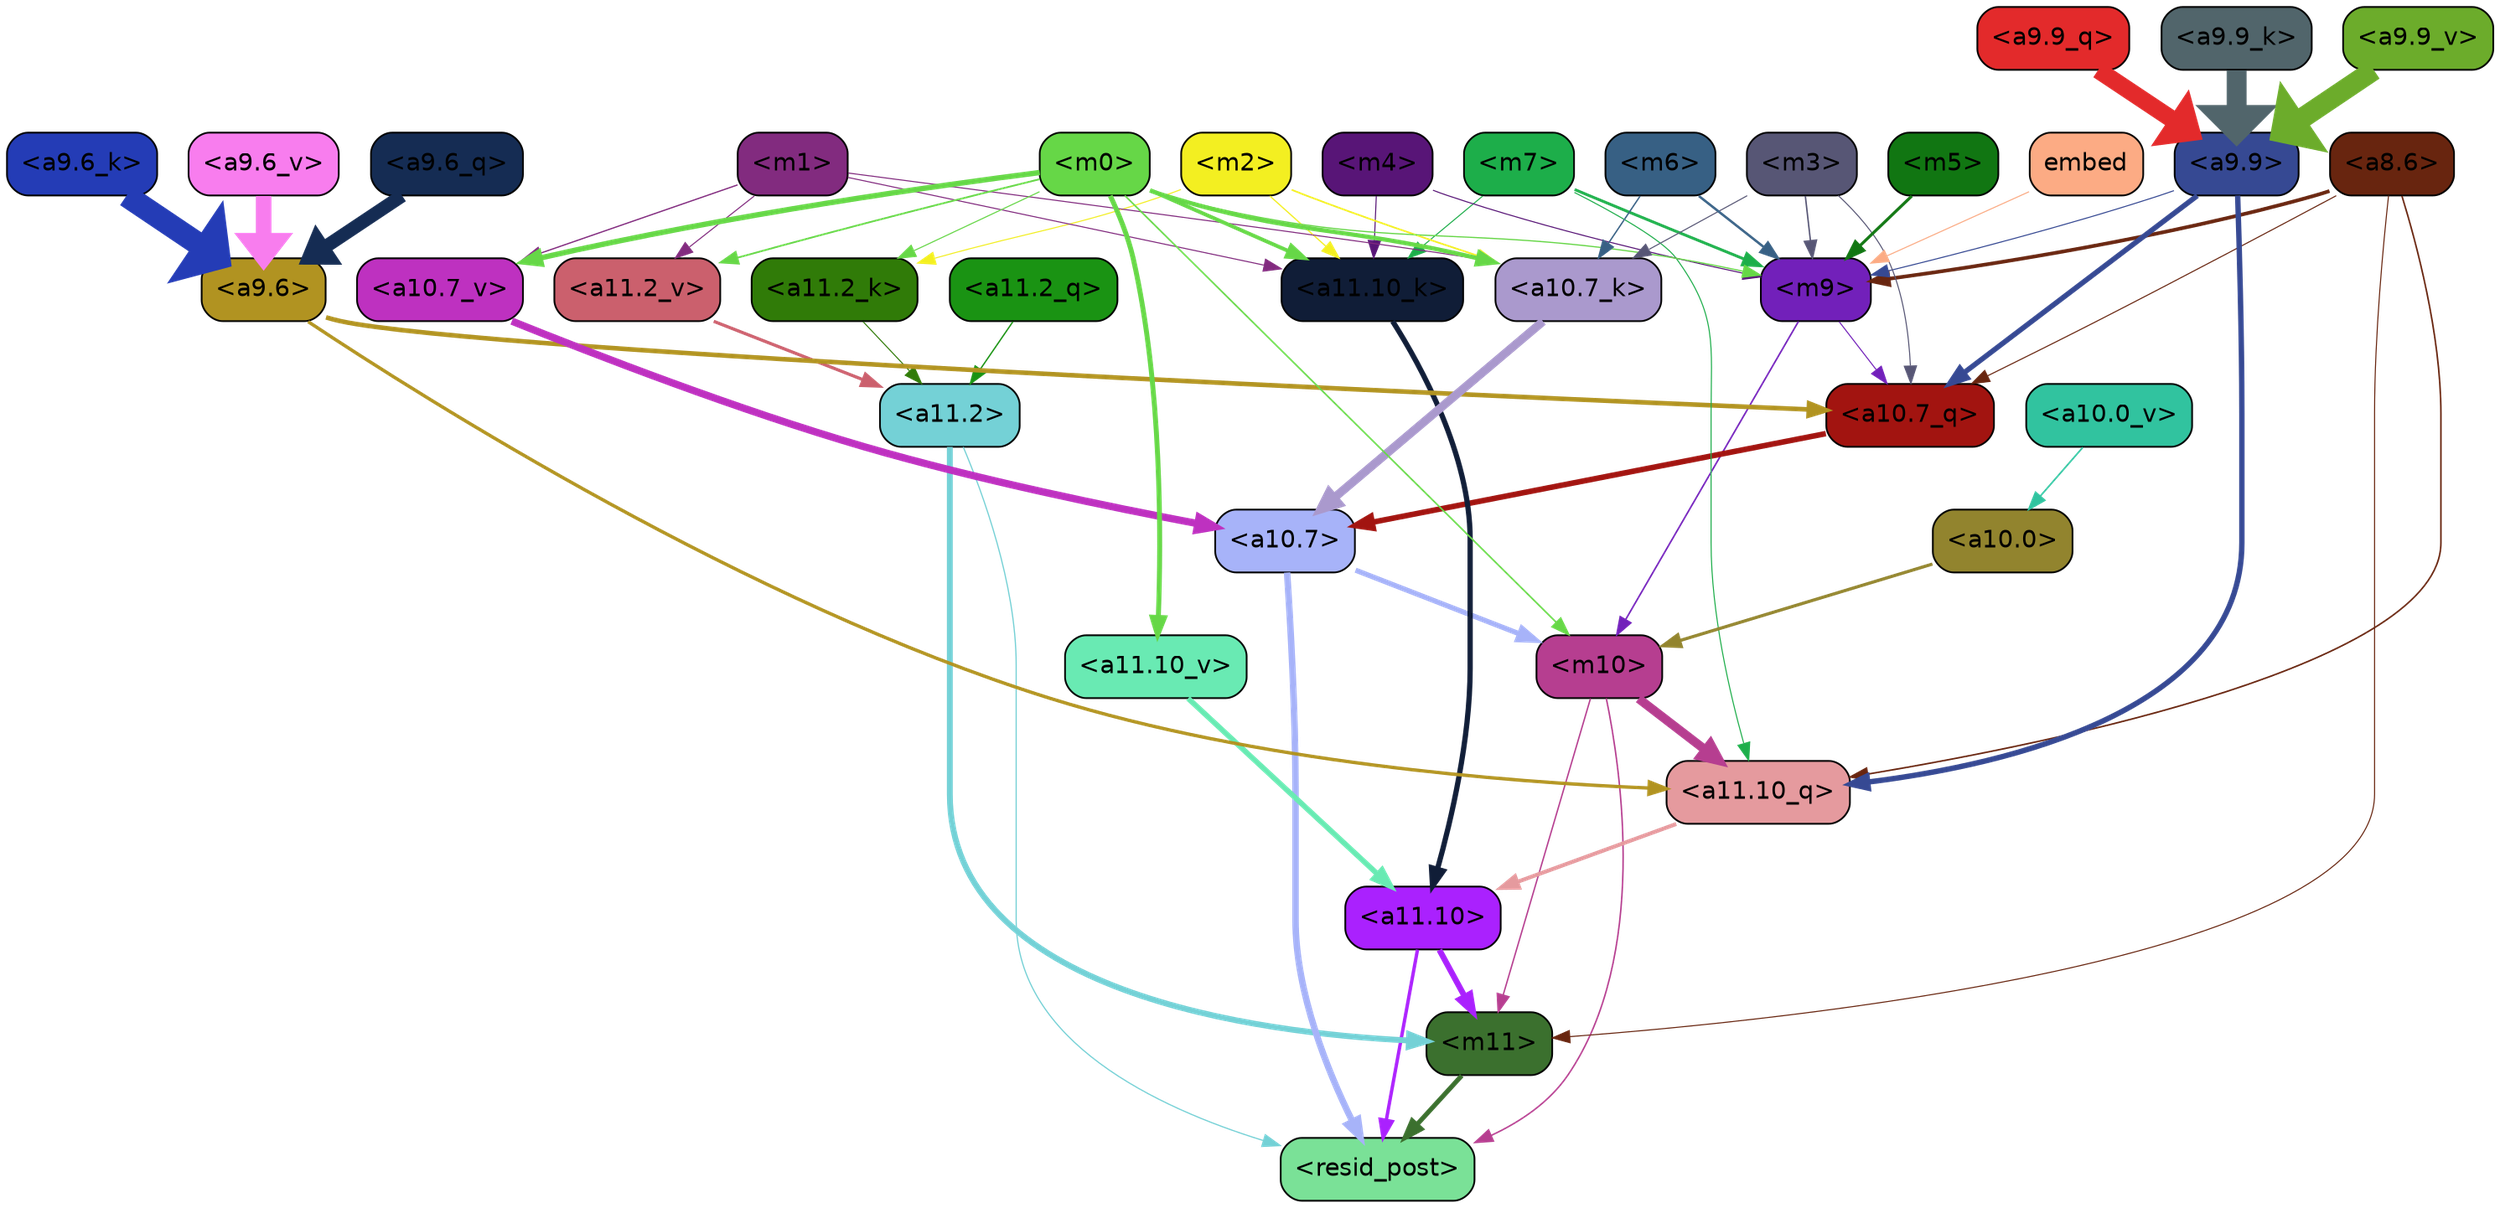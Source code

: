 strict digraph "" {
	graph [bgcolor=transparent,
		layout=dot,
		overlap=false,
		splines=true
	];
	"<m11>"	[color=black,
		fillcolor="#3b702e",
		fontname=Helvetica,
		shape=box,
		style="filled, rounded"];
	"<resid_post>"	[color=black,
		fillcolor="#7ae197",
		fontname=Helvetica,
		shape=box,
		style="filled, rounded"];
	"<m11>" -> "<resid_post>"	[color="#3b702e",
		penwidth=2.702841281890869];
	"<a11.10>"	[color=black,
		fillcolor="#aa21fe",
		fontname=Helvetica,
		shape=box,
		style="filled, rounded"];
	"<a11.10>" -> "<m11>"	[color="#aa21fe",
		penwidth=3.3565988540649414];
	"<a11.10>" -> "<resid_post>"	[color="#aa21fe",
		penwidth=1.9347846508026123];
	"<a11.2>"	[color=black,
		fillcolor="#74d1d6",
		fontname=Helvetica,
		shape=box,
		style="filled, rounded"];
	"<a11.2>" -> "<m11>"	[color="#74d1d6",
		penwidth=3.357710838317871];
	"<a11.2>" -> "<resid_post>"	[color="#74d1d6",
		penwidth=0.6756799221038818];
	"<m10>"	[color=black,
		fillcolor="#b63e90",
		fontname=Helvetica,
		shape=box,
		style="filled, rounded"];
	"<m10>" -> "<m11>"	[color="#b63e90",
		penwidth=0.7995781898498535];
	"<m10>" -> "<resid_post>"	[color="#b63e90",
		penwidth=0.84842848777771];
	"<a11.10_q>"	[color=black,
		fillcolor="#e59a9e",
		fontname=Helvetica,
		shape=box,
		style="filled, rounded"];
	"<m10>" -> "<a11.10_q>"	[color="#b63e90",
		penwidth=5.131217956542969];
	"<a10.7>"	[color=black,
		fillcolor="#a7b3f9",
		fontname=Helvetica,
		shape=box,
		style="filled, rounded"];
	"<a10.7>" -> "<resid_post>"	[color="#a7b3f9",
		penwidth=3.701959013938904];
	"<a10.7>" -> "<m10>"	[color="#a7b3f9",
		penwidth=2.9233598709106445];
	"<a8.6>"	[color=black,
		fillcolor="#68250f",
		fontname=Helvetica,
		shape=box,
		style="filled, rounded"];
	"<a8.6>" -> "<m11>"	[color="#68250f",
		penwidth=0.6];
	"<a8.6>" -> "<a11.10_q>"	[color="#68250f",
		penwidth=0.8920164108276367];
	"<m9>"	[color=black,
		fillcolor="#7220ba",
		fontname=Helvetica,
		shape=box,
		style="filled, rounded"];
	"<a8.6>" -> "<m9>"	[color="#68250f",
		penwidth=2.0895538330078125];
	"<a10.7_q>"	[color=black,
		fillcolor="#a21410",
		fontname=Helvetica,
		shape=box,
		style="filled, rounded"];
	"<a8.6>" -> "<a10.7_q>"	[color="#68250f",
		penwidth=0.6];
	"<a11.10_q>" -> "<a11.10>"	[color="#e59a9e",
		penwidth=2.230653762817383];
	"<a11.2_q>"	[color=black,
		fillcolor="#1a9313",
		fontname=Helvetica,
		shape=box,
		style="filled, rounded"];
	"<a11.2_q>" -> "<a11.2>"	[color="#1a9313",
		penwidth=0.7805061340332031];
	"<a11.10_k>"	[color=black,
		fillcolor="#101d37",
		fontname=Helvetica,
		shape=box,
		style="filled, rounded"];
	"<a11.10_k>" -> "<a11.10>"	[color="#101d37",
		penwidth=3.010073661804199];
	"<a11.2_k>"	[color=black,
		fillcolor="#307b08",
		fontname=Helvetica,
		shape=box,
		style="filled, rounded"];
	"<a11.2_k>" -> "<a11.2>"	[color="#307b08",
		penwidth=0.6];
	"<a11.10_v>"	[color=black,
		fillcolor="#69eab3",
		fontname=Helvetica,
		shape=box,
		style="filled, rounded"];
	"<a11.10_v>" -> "<a11.10>"	[color="#69eab3",
		penwidth=3.0961761474609375];
	"<a11.2_v>"	[color=black,
		fillcolor="#cb606d",
		fontname=Helvetica,
		shape=box,
		style="filled, rounded"];
	"<a11.2_v>" -> "<a11.2>"	[color="#cb606d",
		penwidth=1.7951231002807617];
	"<a9.9>"	[color=black,
		fillcolor="#364993",
		fontname=Helvetica,
		shape=box,
		style="filled, rounded"];
	"<a9.9>" -> "<a11.10_q>"	[color="#364993",
		penwidth=3.086172103881836];
	"<a9.9>" -> "<m9>"	[color="#364993",
		penwidth=0.6];
	"<a9.9>" -> "<a10.7_q>"	[color="#364993",
		penwidth=2.9829912185668945];
	"<a9.6>"	[color=black,
		fillcolor="#b19321",
		fontname=Helvetica,
		shape=box,
		style="filled, rounded"];
	"<a9.6>" -> "<a11.10_q>"	[color="#b19321",
		penwidth=1.9188203811645508];
	"<a9.6>" -> "<a10.7_q>"	[color="#b19321",
		penwidth=2.6223926544189453];
	"<m7>"	[color=black,
		fillcolor="#1dae4a",
		fontname=Helvetica,
		shape=box,
		style="filled, rounded"];
	"<m7>" -> "<a11.10_q>"	[color="#1dae4a",
		penwidth=0.6];
	"<m7>" -> "<a11.10_k>"	[color="#1dae4a",
		penwidth=0.6];
	"<m7>" -> "<m9>"	[color="#1dae4a",
		penwidth=1.602376937866211];
	"<m4>"	[color=black,
		fillcolor="#581577",
		fontname=Helvetica,
		shape=box,
		style="filled, rounded"];
	"<m4>" -> "<a11.10_k>"	[color="#581577",
		penwidth=0.6];
	"<m4>" -> "<m9>"	[color="#581577",
		penwidth=0.6];
	"<m2>"	[color=black,
		fillcolor="#f3ef21",
		fontname=Helvetica,
		shape=box,
		style="filled, rounded"];
	"<m2>" -> "<a11.10_k>"	[color="#f3ef21",
		penwidth=0.7053709030151367];
	"<m2>" -> "<a11.2_k>"	[color="#f3ef21",
		penwidth=0.6];
	"<a10.7_k>"	[color=black,
		fillcolor="#aa99cd",
		fontname=Helvetica,
		shape=box,
		style="filled, rounded"];
	"<m2>" -> "<a10.7_k>"	[color="#f3ef21",
		penwidth=0.9458351135253906];
	"<m1>"	[color=black,
		fillcolor="#822b7f",
		fontname=Helvetica,
		shape=box,
		style="filled, rounded"];
	"<m1>" -> "<a11.10_k>"	[color="#822b7f",
		penwidth=0.6];
	"<m1>" -> "<a11.2_v>"	[color="#822b7f",
		penwidth=0.6];
	"<m1>" -> "<a10.7_k>"	[color="#822b7f",
		penwidth=0.6];
	"<a10.7_v>"	[color=black,
		fillcolor="#be31c0",
		fontname=Helvetica,
		shape=box,
		style="filled, rounded"];
	"<m1>" -> "<a10.7_v>"	[color="#822b7f",
		penwidth=0.7276821136474609];
	"<m0>"	[color=black,
		fillcolor="#66d747",
		fontname=Helvetica,
		shape=box,
		style="filled, rounded"];
	"<m0>" -> "<m10>"	[color="#66d747",
		penwidth=0.9029474258422852];
	"<m0>" -> "<a11.10_k>"	[color="#66d747",
		penwidth=2.144052505493164];
	"<m0>" -> "<a11.2_k>"	[color="#66d747",
		penwidth=0.6134786605834961];
	"<m0>" -> "<a11.10_v>"	[color="#66d747",
		penwidth=2.813839912414551];
	"<m0>" -> "<a11.2_v>"	[color="#66d747",
		penwidth=0.9900531768798828];
	"<m0>" -> "<m9>"	[color="#66d747",
		penwidth=0.6837482452392578];
	"<m0>" -> "<a10.7_k>"	[color="#66d747",
		penwidth=2.4311294555664062];
	"<m0>" -> "<a10.7_v>"	[color="#66d747",
		penwidth=3.061185836791992];
	"<a10.0>"	[color=black,
		fillcolor="#92842e",
		fontname=Helvetica,
		shape=box,
		style="filled, rounded"];
	"<a10.0>" -> "<m10>"	[color="#92842e",
		penwidth=1.7953290939331055];
	"<m9>" -> "<m10>"	[color="#7220ba",
		penwidth=0.8976783752441406];
	"<m9>" -> "<a10.7_q>"	[color="#7220ba",
		penwidth=0.6];
	"<a10.7_q>" -> "<a10.7>"	[color="#a21410",
		penwidth=3.1667375564575195];
	"<a10.7_k>" -> "<a10.7>"	[color="#aa99cd",
		penwidth=4.86921501159668];
	"<a10.7_v>" -> "<a10.7>"	[color="#be31c0",
		penwidth=4.189113616943359];
	"<a10.0_v>"	[color=black,
		fillcolor="#31c39f",
		fontname=Helvetica,
		shape=box,
		style="filled, rounded"];
	"<a10.0_v>" -> "<a10.0>"	[color="#31c39f",
		penwidth=0.9297943115234375];
	"<m3>"	[color=black,
		fillcolor="#575675",
		fontname=Helvetica,
		shape=box,
		style="filled, rounded"];
	"<m3>" -> "<m9>"	[color="#575675",
		penwidth=0.8340511322021484];
	"<m3>" -> "<a10.7_q>"	[color="#575675",
		penwidth=0.6];
	"<m3>" -> "<a10.7_k>"	[color="#575675",
		penwidth=0.6];
	"<m6>"	[color=black,
		fillcolor="#376084",
		fontname=Helvetica,
		shape=box,
		style="filled, rounded"];
	"<m6>" -> "<m9>"	[color="#376084",
		penwidth=1.3627052307128906];
	"<m6>" -> "<a10.7_k>"	[color="#376084",
		penwidth=0.7860317230224609];
	"<m5>"	[color=black,
		fillcolor="#117612",
		fontname=Helvetica,
		shape=box,
		style="filled, rounded"];
	"<m5>" -> "<m9>"	[color="#117612",
		penwidth=1.681243896484375];
	embed	[color=black,
		fillcolor="#fcab84",
		fontname=Helvetica,
		shape=box,
		style="filled, rounded"];
	embed -> "<m9>"	[color="#fcab84",
		penwidth=0.6];
	"<a9.9_q>"	[color=black,
		fillcolor="#e32a2b",
		fontname=Helvetica,
		shape=box,
		style="filled, rounded"];
	"<a9.9_q>" -> "<a9.9>"	[color="#e32a2b",
		penwidth=9.939762115478516];
	"<a9.6_q>"	[color=black,
		fillcolor="#152c53",
		fontname=Helvetica,
		shape=box,
		style="filled, rounded"];
	"<a9.6_q>" -> "<a9.6>"	[color="#152c53",
		penwidth=7.661715507507324];
	"<a9.9_k>"	[color=black,
		fillcolor="#51656b",
		fontname=Helvetica,
		shape=box,
		style="filled, rounded"];
	"<a9.9_k>" -> "<a9.9>"	[color="#51656b",
		penwidth=11.399191856384277];
	"<a9.6_k>"	[color=black,
		fillcolor="#243cb6",
		fontname=Helvetica,
		shape=box,
		style="filled, rounded"];
	"<a9.6_k>" -> "<a9.6>"	[color="#243cb6",
		penwidth=13.081165313720703];
	"<a9.9_v>"	[color=black,
		fillcolor="#6cac2b",
		fontname=Helvetica,
		shape=box,
		style="filled, rounded"];
	"<a9.9_v>" -> "<a9.9>"	[color="#6cac2b",
		penwidth=11.790493965148926];
	"<a9.6_v>"	[color=black,
		fillcolor="#f87dee",
		fontname=Helvetica,
		shape=box,
		style="filled, rounded"];
	"<a9.6_v>" -> "<a9.6>"	[color="#f87dee",
		penwidth=8.907938003540039];
}
